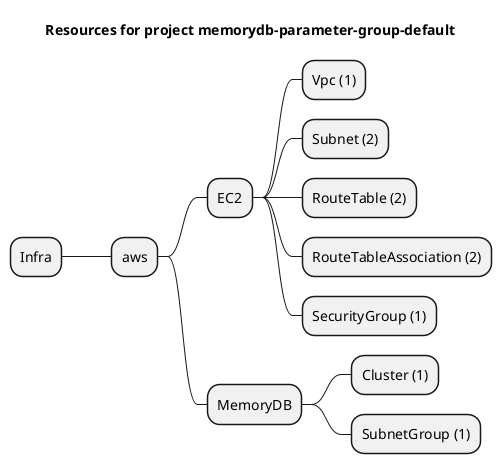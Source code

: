 @startmindmap
title Resources for project memorydb-parameter-group-default
skinparam monochrome true
+ Infra
++ aws
+++ EC2
++++ Vpc (1)
++++ Subnet (2)
++++ RouteTable (2)
++++ RouteTableAssociation (2)
++++ SecurityGroup (1)
+++ MemoryDB
++++ Cluster (1)
++++ SubnetGroup (1)
@endmindmap
